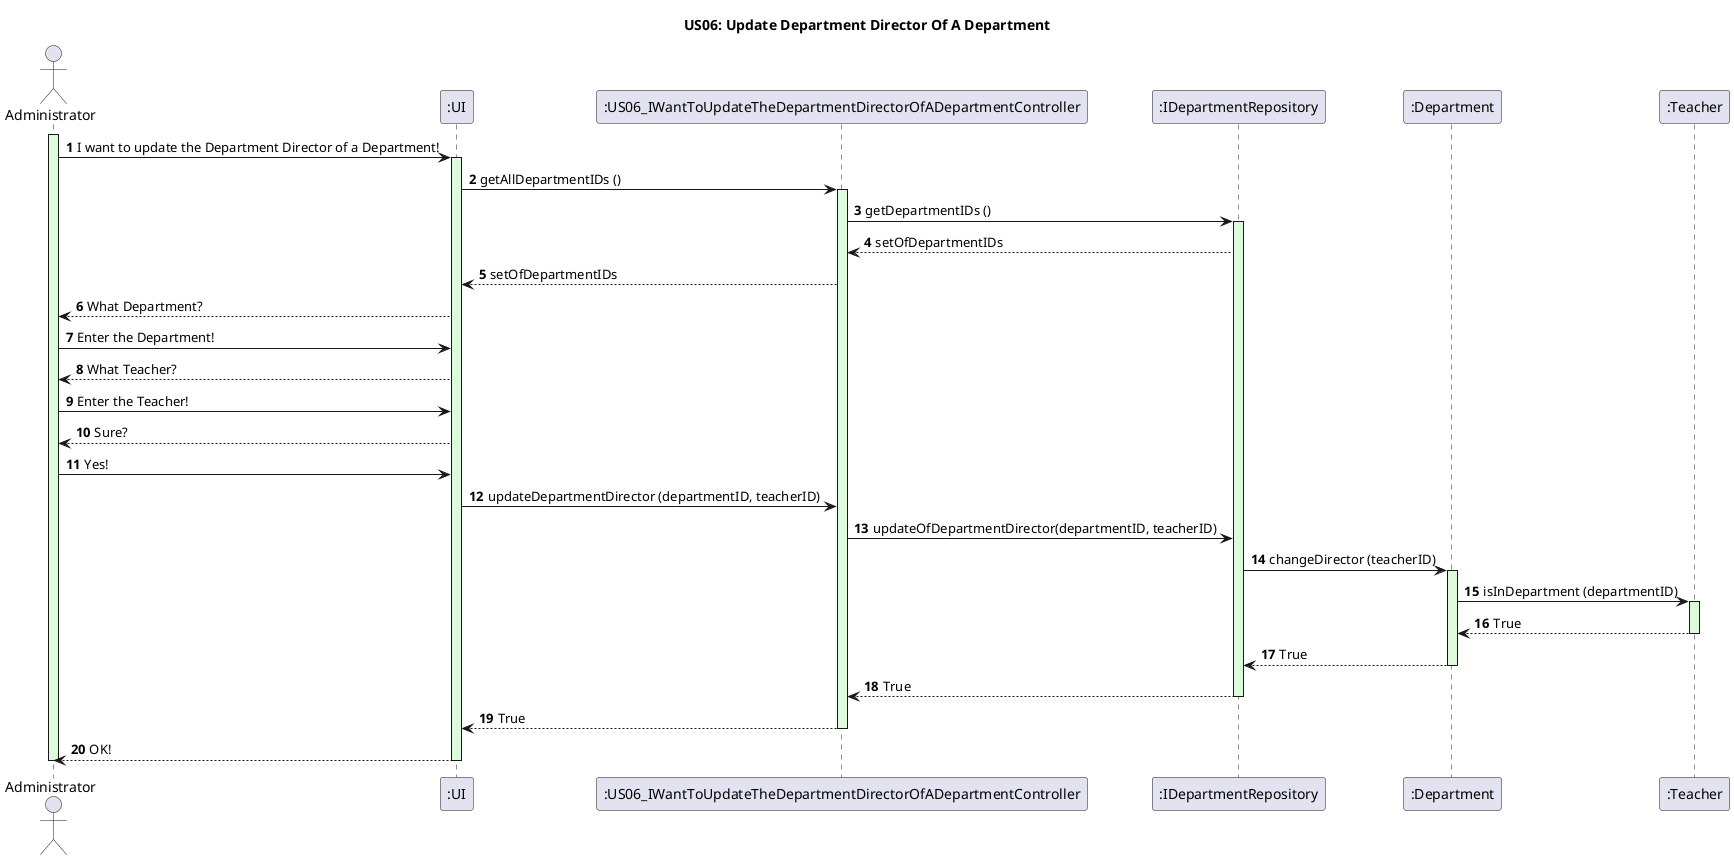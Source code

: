 @startuml
autonumber

title US06: Update Department Director Of A Department
actor Administrator
participant ":UI" as UI

activate Administrator #ddfada
Administrator -> UI: I want to update the Department Director of a Department!
activate UI #ddfada
participant ":US06_IWantToUpdateTheDepartmentDirectorOfADepartmentController" as Controller
UI -> Controller: getAllDepartmentIDs ()
activate Controller #ddfada
participant ":IDepartmentRepository" as IDepartmentRepository
Controller -> IDepartmentRepository: getDepartmentIDs ()
activate IDepartmentRepository #ddfada
IDepartmentRepository --> Controller: setOfDepartmentIDs
Controller --> UI: setOfDepartmentIDs


UI --> Administrator: What Department?
Administrator -> UI: Enter the Department!
UI --> Administrator: What Teacher?
Administrator -> UI: Enter the Teacher!
UI --> Administrator: Sure?
Administrator -> UI: Yes!


UI -> Controller : updateDepartmentDirector (departmentID, teacherID)
Controller -> IDepartmentRepository: updateOfDepartmentDirector(departmentID, teacherID)
participant ":Department" as Department
IDepartmentRepository -> Department: changeDirector (teacherID)
activate Department #ddfada
participant ":Teacher" as Teacher
Department -> Teacher: isInDepartment (departmentID)
activate Teacher #ddfada
Teacher --> Department: True
deactivate Teacher
Department --> IDepartmentRepository: True
deactivate Department
IDepartmentRepository --> Controller: True
deactivate IDepartmentRepository
Controller --> UI: True
deactivate Controller


UI --> Administrator: OK!
deactivate UI
deactivate Administrator


@enduml